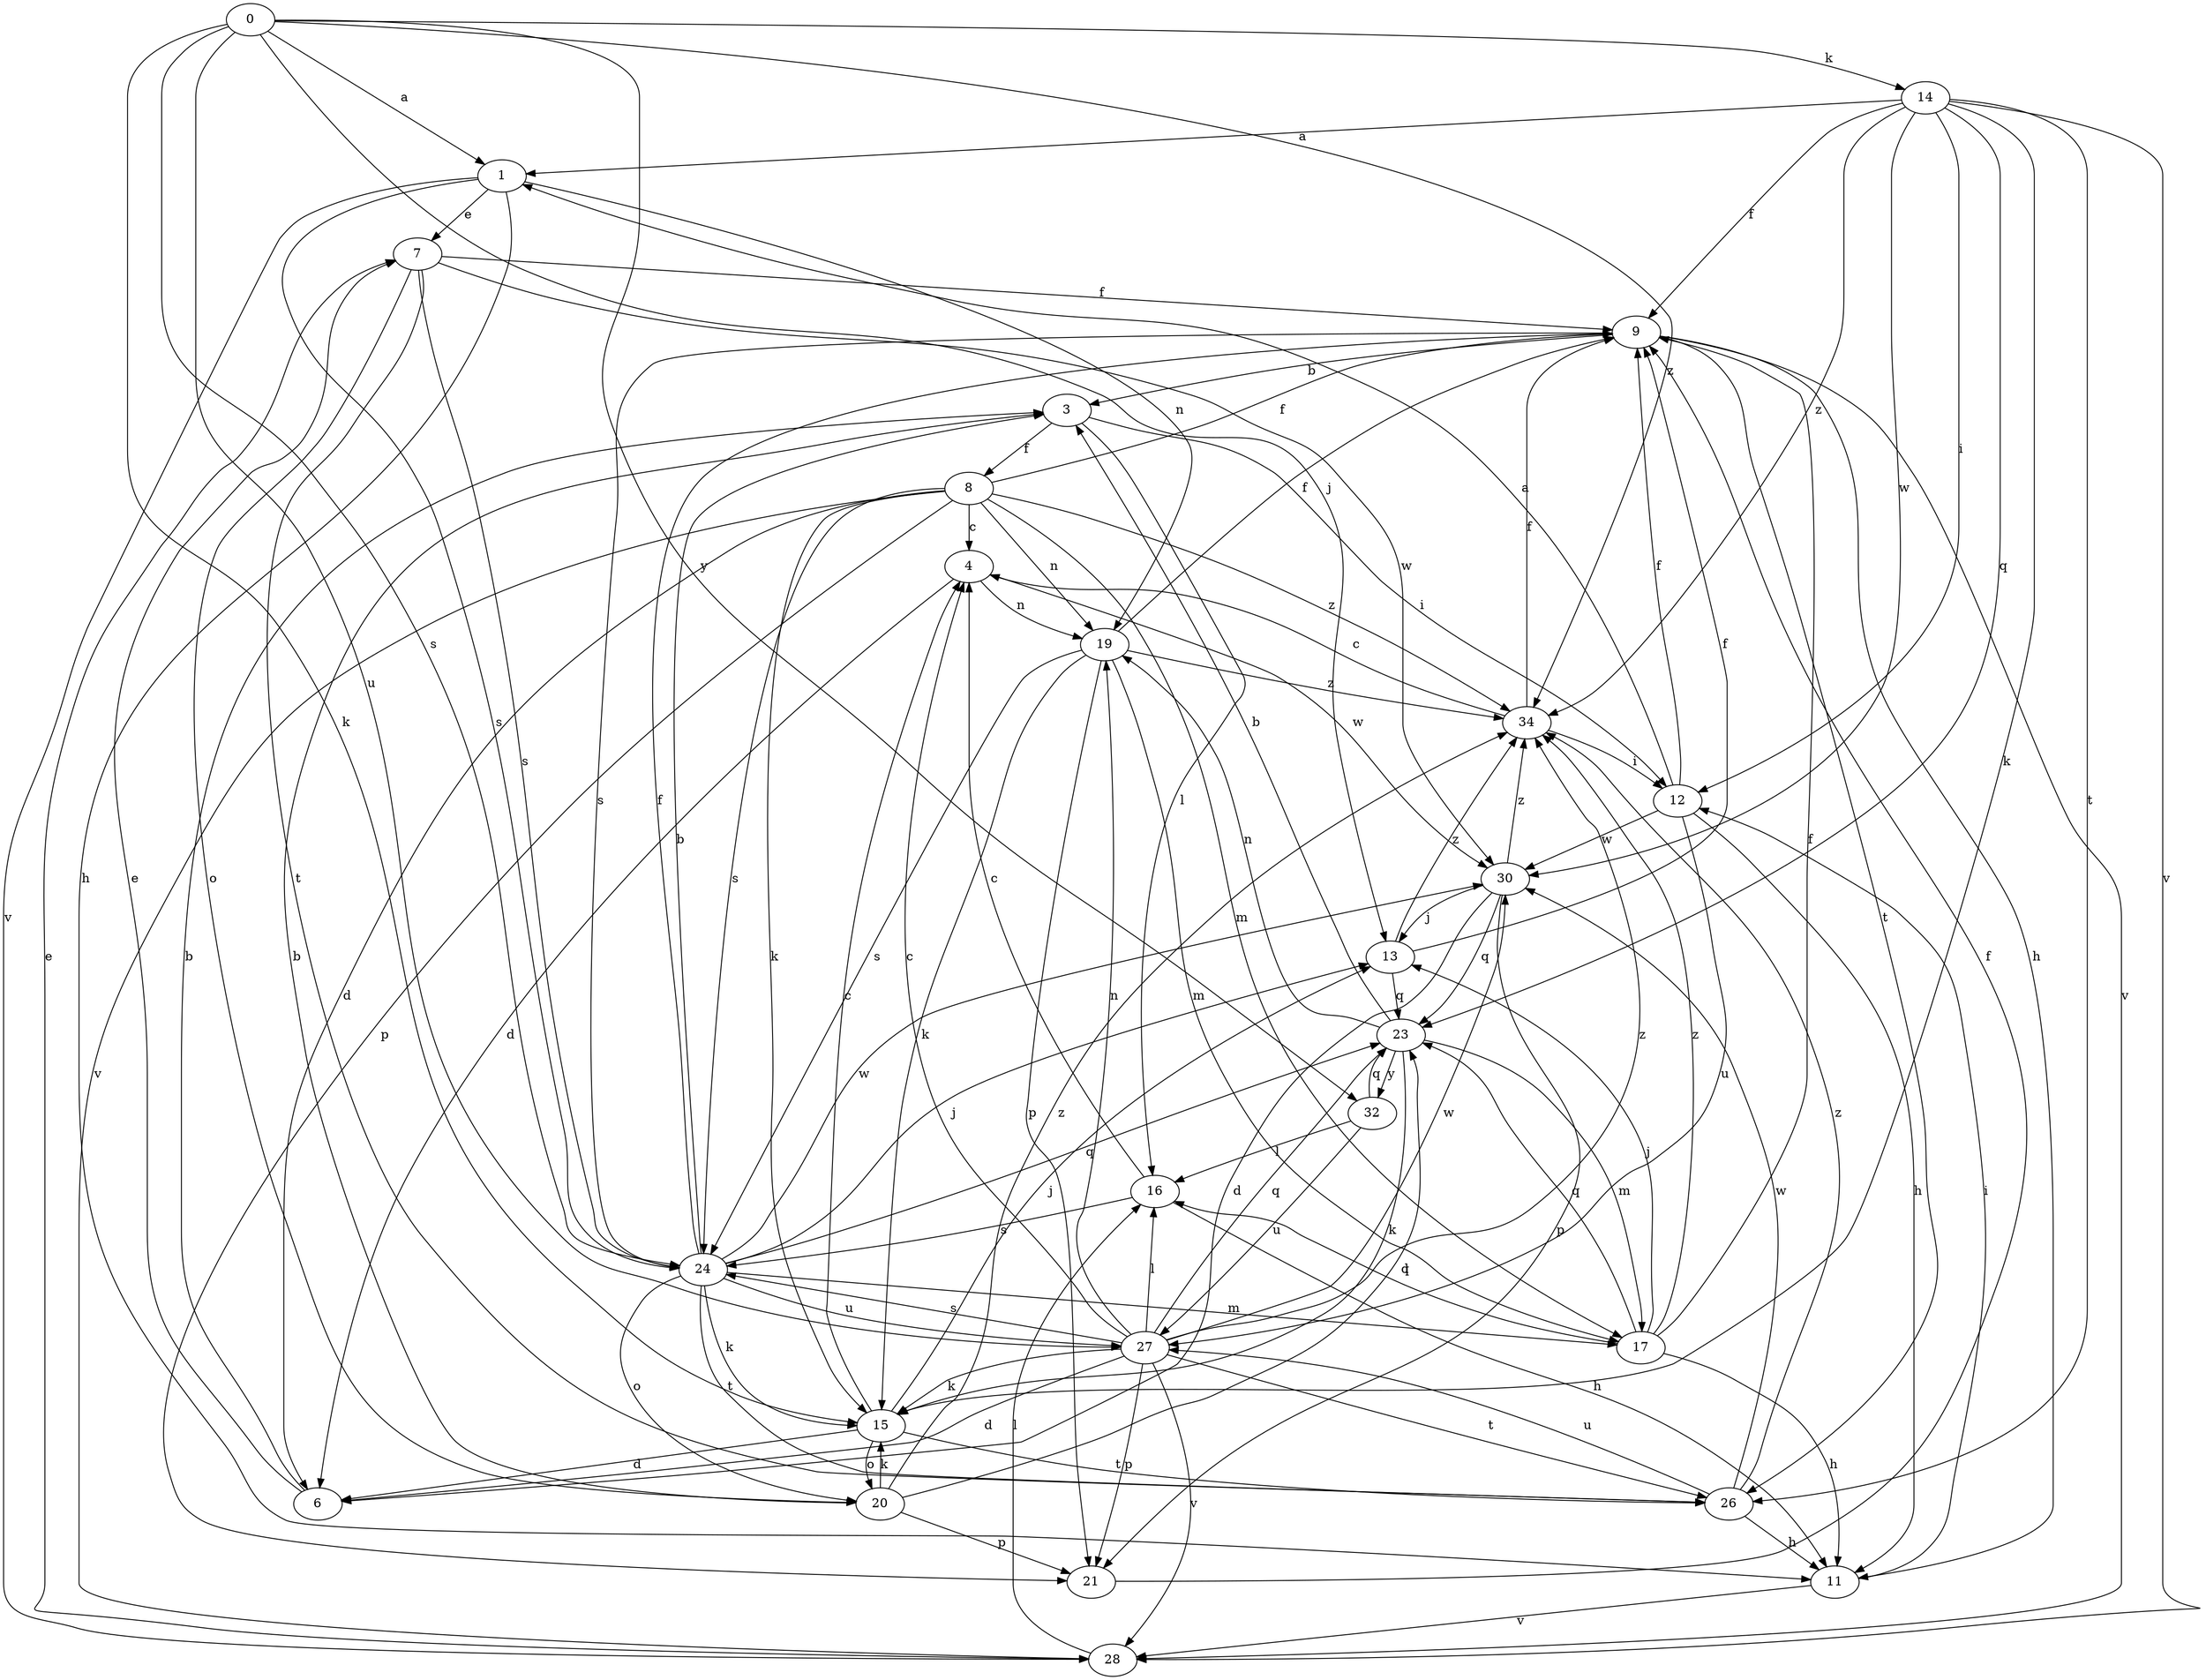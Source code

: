 strict digraph  {
0;
1;
3;
4;
6;
7;
8;
9;
11;
12;
13;
14;
15;
16;
17;
19;
20;
21;
23;
24;
26;
27;
28;
30;
32;
34;
0 -> 1  [label=a];
0 -> 13  [label=j];
0 -> 14  [label=k];
0 -> 15  [label=k];
0 -> 24  [label=s];
0 -> 27  [label=u];
0 -> 32  [label=y];
0 -> 34  [label=z];
1 -> 7  [label=e];
1 -> 11  [label=h];
1 -> 19  [label=n];
1 -> 24  [label=s];
1 -> 28  [label=v];
3 -> 8  [label=f];
3 -> 12  [label=i];
3 -> 16  [label=l];
4 -> 6  [label=d];
4 -> 19  [label=n];
4 -> 30  [label=w];
6 -> 3  [label=b];
6 -> 7  [label=e];
7 -> 9  [label=f];
7 -> 20  [label=o];
7 -> 24  [label=s];
7 -> 26  [label=t];
7 -> 30  [label=w];
8 -> 4  [label=c];
8 -> 6  [label=d];
8 -> 9  [label=f];
8 -> 15  [label=k];
8 -> 17  [label=m];
8 -> 19  [label=n];
8 -> 21  [label=p];
8 -> 24  [label=s];
8 -> 28  [label=v];
8 -> 34  [label=z];
9 -> 3  [label=b];
9 -> 11  [label=h];
9 -> 24  [label=s];
9 -> 26  [label=t];
9 -> 28  [label=v];
11 -> 12  [label=i];
11 -> 28  [label=v];
12 -> 1  [label=a];
12 -> 9  [label=f];
12 -> 11  [label=h];
12 -> 27  [label=u];
12 -> 30  [label=w];
13 -> 9  [label=f];
13 -> 23  [label=q];
13 -> 34  [label=z];
14 -> 1  [label=a];
14 -> 9  [label=f];
14 -> 12  [label=i];
14 -> 15  [label=k];
14 -> 23  [label=q];
14 -> 26  [label=t];
14 -> 28  [label=v];
14 -> 30  [label=w];
14 -> 34  [label=z];
15 -> 4  [label=c];
15 -> 6  [label=d];
15 -> 13  [label=j];
15 -> 20  [label=o];
15 -> 26  [label=t];
16 -> 4  [label=c];
16 -> 11  [label=h];
16 -> 24  [label=s];
17 -> 9  [label=f];
17 -> 11  [label=h];
17 -> 13  [label=j];
17 -> 16  [label=l];
17 -> 23  [label=q];
17 -> 34  [label=z];
19 -> 9  [label=f];
19 -> 15  [label=k];
19 -> 17  [label=m];
19 -> 21  [label=p];
19 -> 24  [label=s];
19 -> 34  [label=z];
20 -> 3  [label=b];
20 -> 15  [label=k];
20 -> 21  [label=p];
20 -> 23  [label=q];
20 -> 34  [label=z];
21 -> 9  [label=f];
23 -> 3  [label=b];
23 -> 15  [label=k];
23 -> 17  [label=m];
23 -> 19  [label=n];
23 -> 32  [label=y];
24 -> 3  [label=b];
24 -> 9  [label=f];
24 -> 13  [label=j];
24 -> 15  [label=k];
24 -> 17  [label=m];
24 -> 20  [label=o];
24 -> 23  [label=q];
24 -> 26  [label=t];
24 -> 27  [label=u];
24 -> 30  [label=w];
26 -> 11  [label=h];
26 -> 27  [label=u];
26 -> 30  [label=w];
26 -> 34  [label=z];
27 -> 4  [label=c];
27 -> 6  [label=d];
27 -> 15  [label=k];
27 -> 16  [label=l];
27 -> 19  [label=n];
27 -> 21  [label=p];
27 -> 23  [label=q];
27 -> 24  [label=s];
27 -> 26  [label=t];
27 -> 28  [label=v];
27 -> 30  [label=w];
27 -> 34  [label=z];
28 -> 7  [label=e];
28 -> 16  [label=l];
30 -> 6  [label=d];
30 -> 13  [label=j];
30 -> 21  [label=p];
30 -> 23  [label=q];
30 -> 34  [label=z];
32 -> 16  [label=l];
32 -> 23  [label=q];
32 -> 27  [label=u];
34 -> 4  [label=c];
34 -> 9  [label=f];
34 -> 12  [label=i];
}
